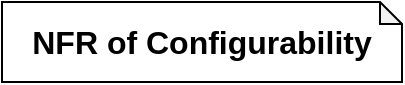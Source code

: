 <mxfile version="21.2.3" type="github">
  <diagram name="페이지-1" id="qCDUbg22PX8j7UsJf7zN">
    <mxGraphModel dx="1013" dy="438" grid="1" gridSize="10" guides="1" tooltips="1" connect="1" arrows="1" fold="1" page="1" pageScale="1" pageWidth="827" pageHeight="1169" math="0" shadow="0">
      <root>
        <mxCell id="0" />
        <mxCell id="1" parent="0" />
        <mxCell id="PgONTNGa4zTvGpCb7QzQ-1" value="&lt;b style=&quot;font-size: 16px;&quot;&gt;NFR of Configurability&lt;/b&gt;" style="shape=note;whiteSpace=wrap;html=1;backgroundOutline=1;darkOpacity=0.05;size=11;fontSize=16;" vertex="1" parent="1">
          <mxGeometry x="360" y="190" width="200" height="40" as="geometry" />
        </mxCell>
      </root>
    </mxGraphModel>
  </diagram>
</mxfile>
